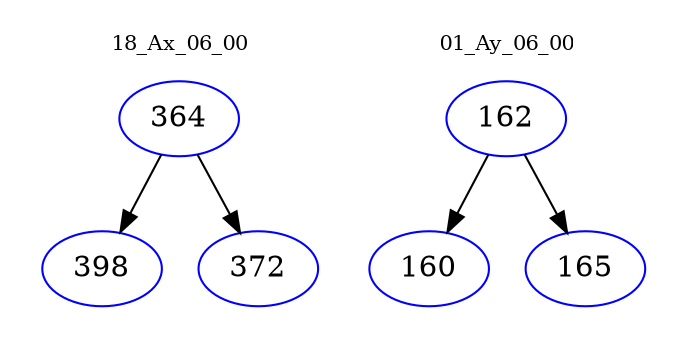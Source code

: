 digraph{
subgraph cluster_0 {
color = white
label = "18_Ax_06_00";
fontsize=10;
T0_364 [label="364", color="blue"]
T0_364 -> T0_398 [color="black"]
T0_398 [label="398", color="blue"]
T0_364 -> T0_372 [color="black"]
T0_372 [label="372", color="blue"]
}
subgraph cluster_1 {
color = white
label = "01_Ay_06_00";
fontsize=10;
T1_162 [label="162", color="blue"]
T1_162 -> T1_160 [color="black"]
T1_160 [label="160", color="blue"]
T1_162 -> T1_165 [color="black"]
T1_165 [label="165", color="blue"]
}
}
